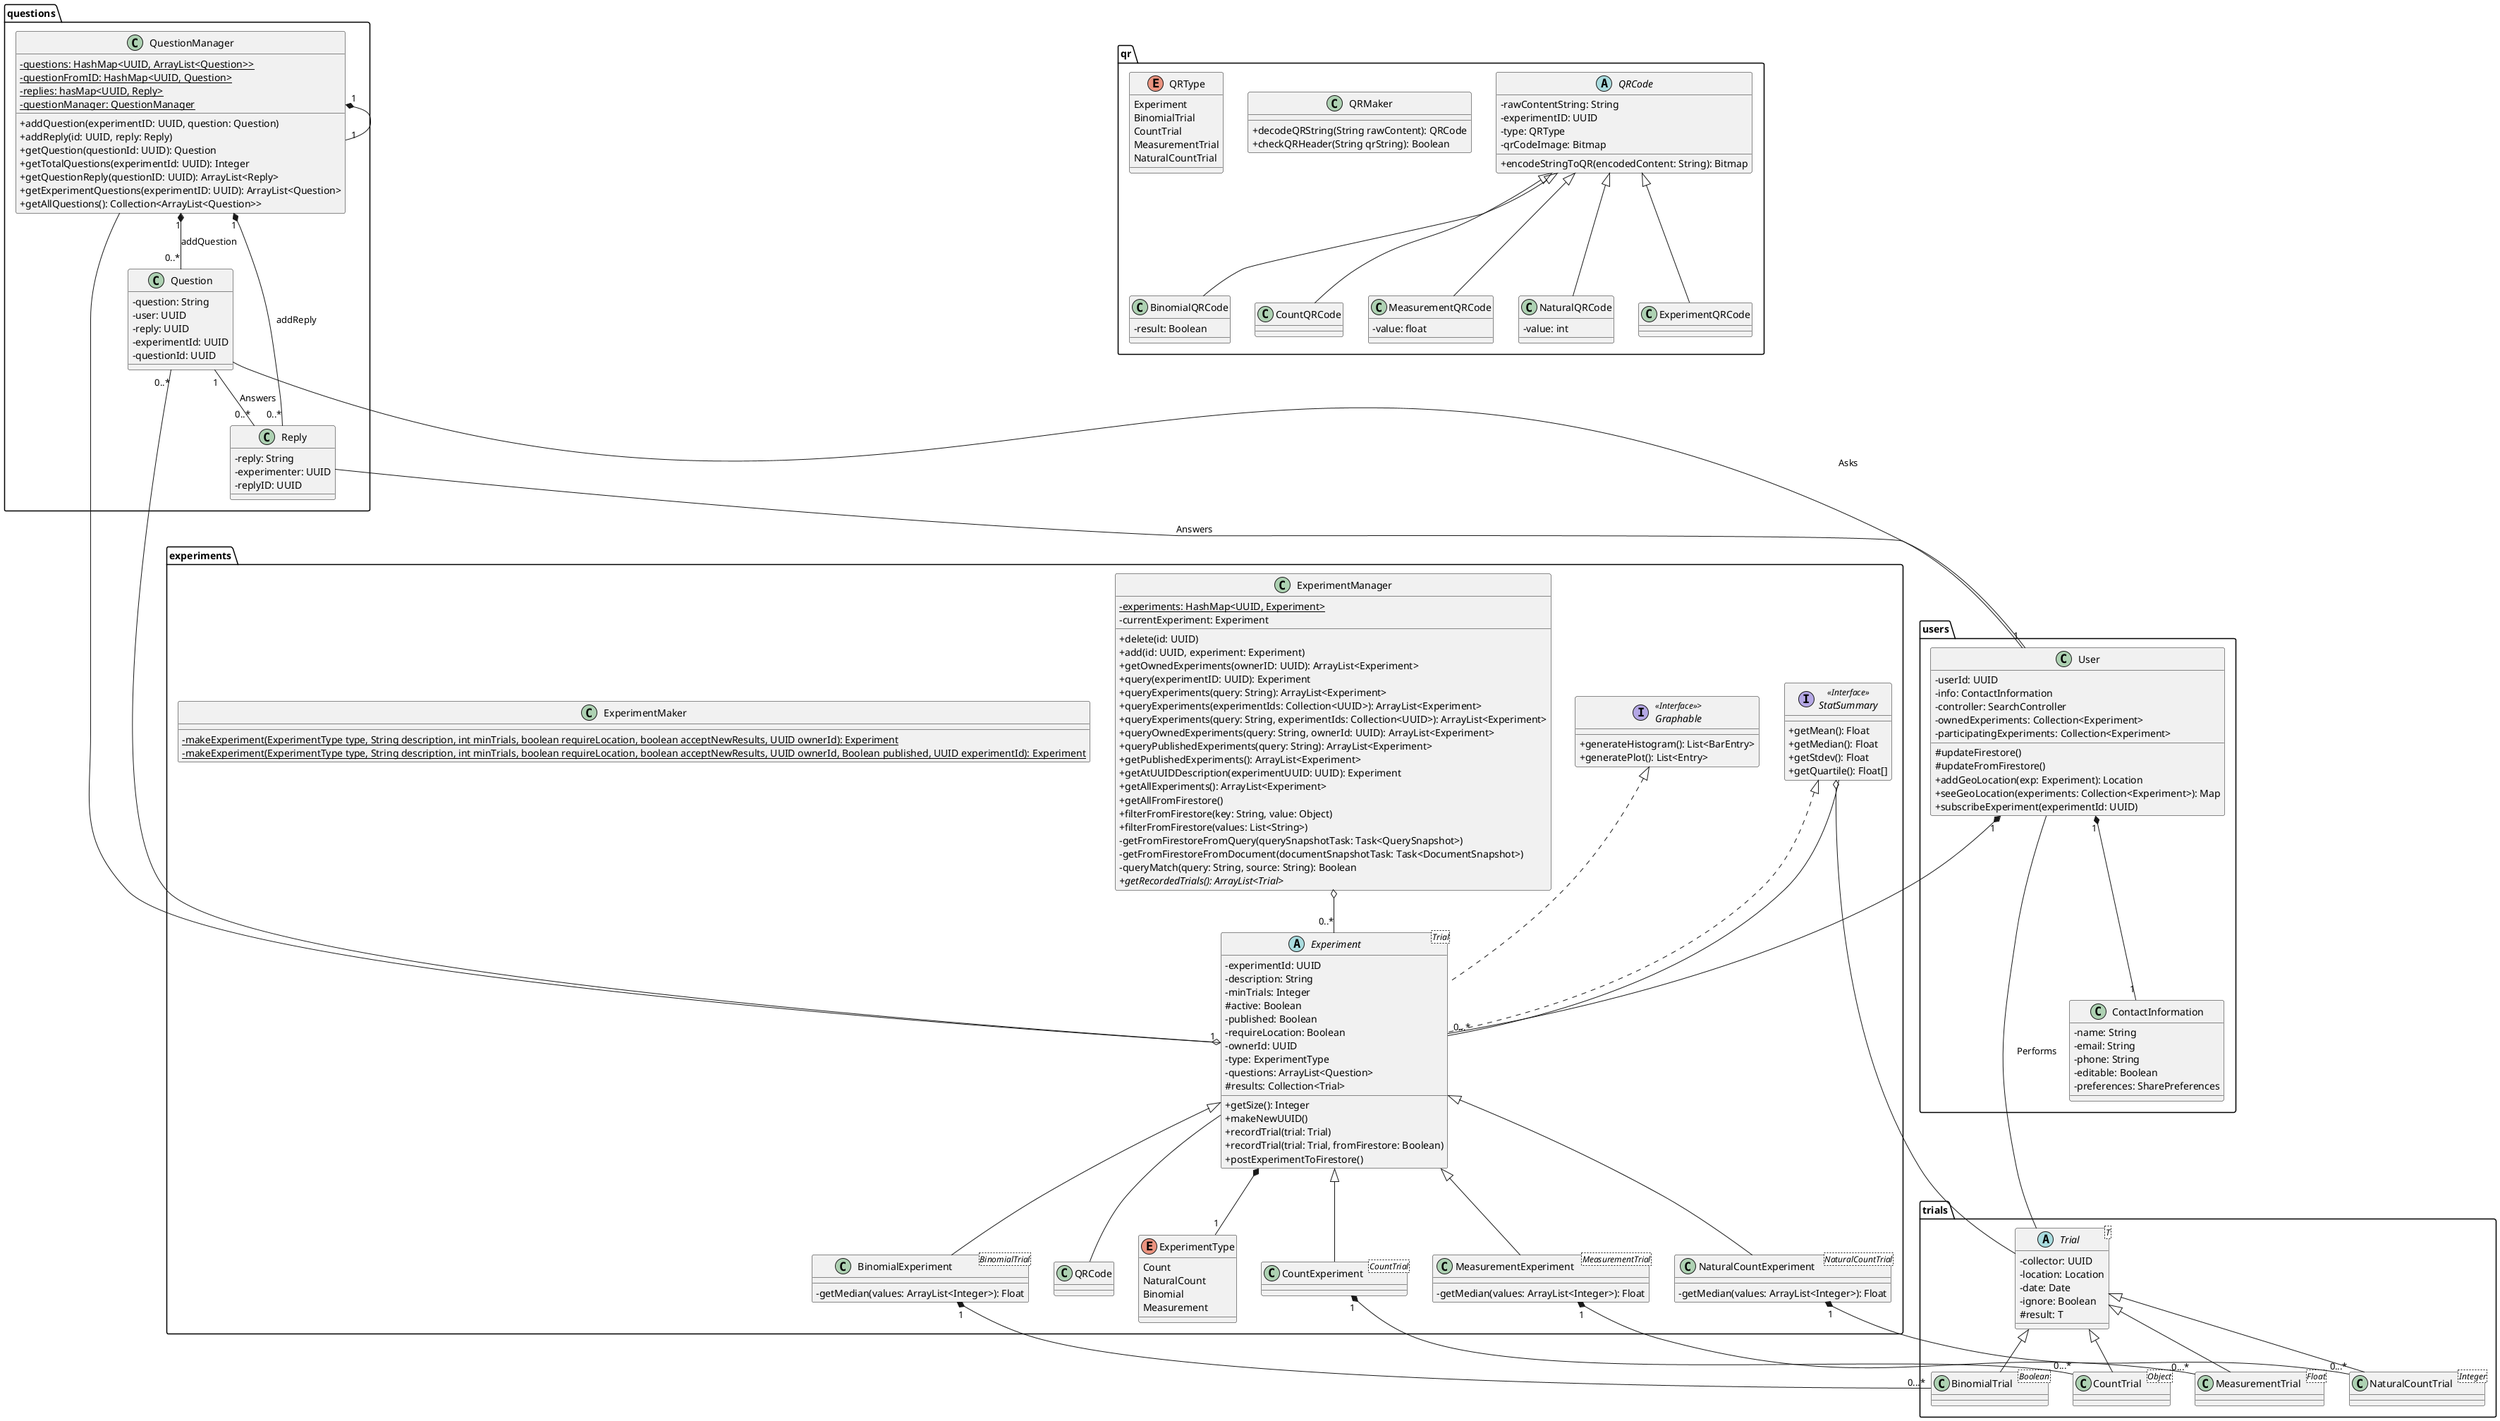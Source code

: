 @startuml UML
skinparam classAttributeIconSize 0

package users {
    ' generic class for an User
    ' note that experiments will likely be stored by user id instead of by all experiment info
    ' We could do hasing, but it's probably easier for now (for the UML sake) to represent this as a collection of experiments
    class User {
        -userId: UUID
        -info: ContactInformation
        -controller: SearchController
        -ownedExperiments: Collection<Experiment>
        -participatingExperiments: Collection<Experiment>
        #updateFirestore()
        #updateFromFirestore()
        +addGeoLocation(exp: Experiment): Location
        +seeGeoLocation(experiments: Collection<Experiment>): Map
        +subscribeExperiment(experimentId: UUID)
    }

    class ContactInformation {
        -name: String
        -email: String
        -phone: String
        -editable: Boolean
        -preferences: SharePreferences
    }
}

package questions {
    class Question {
        -question: String
        -user: UUID
        -reply: UUID
        -experimentId: UUID
        -questionId: UUID
    }

    class QuestionManager {
        - {static} questions: HashMap<UUID, ArrayList<Question>>
        - {static} questionFromID: HashMap<UUID, Question>
        - {static} replies: hasMap<UUID, Reply>
        - {static} questionManager: QuestionManager

        + addQuestion(experimentID: UUID, question: Question)
        + addReply(id: UUID, reply: Reply)
        + getQuestion(questionId: UUID): Question
        + getTotalQuestions(experimentId: UUID): Integer
        + getQuestionReply(questionID: UUID): ArrayList<Reply>
        + getExperimentQuestions(experimentID: UUID): ArrayList<Question>
        + getAllQuestions(): Collection<ArrayList<Question>>
    }

    ' assume that anyone who can reply to a question is a type of User
    class Reply {
        -reply: String
        -experimenter: UUID
        -replyID: UUID
    }
}

Question -- "1" User: Asks
Question "1" -- "0..*" Reply: Answers

Reply -- User: Answers

QuestionManager "1" *-- "1" QuestionManager
QuestionManager "1" *-- "0..*" Question: addQuestion
QuestionManager "1" *-- "0..*" Reply: addReply

package experiments {
    ' allows the experiment to enforce only one trial type
    enum ExperimentType {
        Count
        NaturalCount
        Binomial
        Measurement
    }

    ' right now will just look for owner based on their id
    ' idea: make this 'experimentInfo' and give every type of experiment an experimentInfo instead
    ' rational: for displaying info and searching we don't need the results, just the info
    ' both are implemented so whichever we don't use can just be deleted
    abstract class Experiment<Trial> implements StatSummary, Graphable {
        -experimentId: UUID
        -description: String
        -minTrials: Integer
        #active: Boolean
        -published: Boolean
        -requireLocation: Boolean
        ' this is the userId of the owner
        -ownerId: UUID
        -type: ExperimentType
        -questions: ArrayList<Question>
        #results: Collection<Trial>
        +getSize(): Integer
        +makeNewUUID()
        +recordTrial(trial: Trial)
        +recordTrial(trial: Trial, fromFirestore: Boolean)
        +postExperimentToFirestore()
    }

    class ExperimentManager {
        - {static} experiments: HashMap<UUID, Experiment> 
        - currentExperiment: Experiment 

        + delete(id: UUID)
        + add(id: UUID, experiment: Experiment)
        + getOwnedExperiments(ownerID: UUID): ArrayList<Experiment> 
        + query(experimentID: UUID): Experiment 
        + queryExperiments(query: String): ArrayList<Experiment> 
        + queryExperiments(experimentIds: Collection<UUID>): ArrayList<Experiment>
        + queryExperiments(query: String, experimentIds: Collection<UUID>): ArrayList<Experiment>
        + queryOwnedExperiments(query: String, ownerId: UUID): ArrayList<Experiment>
        + queryPublishedExperiments(query: String): ArrayList<Experiment>
        + getPublishedExperiments(): ArrayList<Experiment>
        + getAtUUIDDescription(experimentUUID: UUID): Experiment
        + getAllExperiments(): ArrayList<Experiment> 
        + getAllFromFirestore()
        + filterFromFirestore(key: String, value: Object)
        + filterFromFirestore(values: List<String>)
        - getFromFirestoreFromQuery(querySnapshotTask: Task<QuerySnapshot>)
        - getFromFirestoreFromDocument(documentSnapshotTask: Task<DocumentSnapshot>)
        - queryMatch(query: String, source: String): Boolean
        + {abstract} getRecordedTrials(): ArrayList<Trial>
    }

    class CountExperiment<CountTrial> extends Experiment {}

    class NaturalCountExperiment<NaturalCountTrial> extends Experiment {
        -getMedian(values: ArrayList<Integer>): Float
    }

    class BinomialExperiment<BinomialTrial> extends Experiment {
        -getMedian(values: ArrayList<Integer>): Float
    }

    class MeasurementExperiment<MeasurementTrial> extends Experiment {
        -getMedian(values: ArrayList<Integer>): Float

    }

    class ExperimentMaker {
        -{static} makeExperiment(ExperimentType type, String description, int minTrials, boolean requireLocation, boolean acceptNewResults, UUID ownerId): Experiment
        -{static} makeExperiment(ExperimentType type, String description, int minTrials, boolean requireLocation, boolean acceptNewResults, UUID ownerId, Boolean published, UUID experimentId): Experiment
    }

    interface "StatSummary" as StatSummary <<Interface>> {
        +getMean(): Float
        +getMedian(): Float
        +getStdev(): Float
        +getQuartile(): Float[]
    }

    interface "Graphable" as Graphable <<Interface>>> {
        +generateHistogram(): List<BarEntry>
        +generatePlot(): List<Entry>
    }

    ExperimentManager o-- "0..*" Experiment

    Experiment *-- "1" ExperimentType

    StatSummary -- Experiment

    Experiment -- QRCode

    User "1" *-- "0...*" Experiment

    Question "0..*" --o "1" Experiment

    QuestionManager -- Experiment
}

package trials {
    ' each trial has a unique QRCode associated with it
    abstract class Trial<T> {
        ' just going to user User ID here
        -collector: UUID
        -location: Location
        -date: Date
        -ignore: Boolean
        #result: T
    }

    class CountTrial<Object> extends Trial {
        ' essentially just a trial but it's own class since other types of trial aren't a count trial
    }

    ' no unsigned ints in java, not sure how to enforce natural numbers only
    class NaturalCountTrial<Integer> extends Trial

    ' will likely specify true = pass, false = fail
    class BinomialTrial<Boolean> extends Trial

    class MeasurementTrial<Float> extends Trial
}

package qr {
    abstract class QRCode {
        - rawContentString: String
        - experimentID: UUID
        - type: QRType
        - qrCodeImage: Bitmap
        + encodeStringToQR(encodedContent: String): Bitmap
    }

    class ExperimentQRCode extends QRCode {}

    class BinomialQRCode extends QRCode{
        - result: Boolean
    }

    class CountQRCode extends QRCode{}

    class MeasurementQRCode extends QRCode{
        -value: float
    }

    class NaturalQRCode extends QRCode{
        -value: int
    }

    class QRMaker {
        +decodeQRString(String rawContent): QRCode
        +checkQRHeader(String qrString): Boolean
    }

    enum QRType {
        Experiment
        BinomialTrial
        CountTrial
        MeasurementTrial
        NaturalCountTrial
    }
}

User "1" *-- "1" ContactInformation

CountExperiment "1" *-- "0...*" CountTrial

NaturalCountExperiment "1" *-- "0...*" NaturalCountTrial

BinomialExperiment "1" *-- "0...*" BinomialTrial

MeasurementExperiment "1" *-- "0...*" MeasurementTrial

User -- Trial: Performs

StatSummary o-- Trial

@enduml
